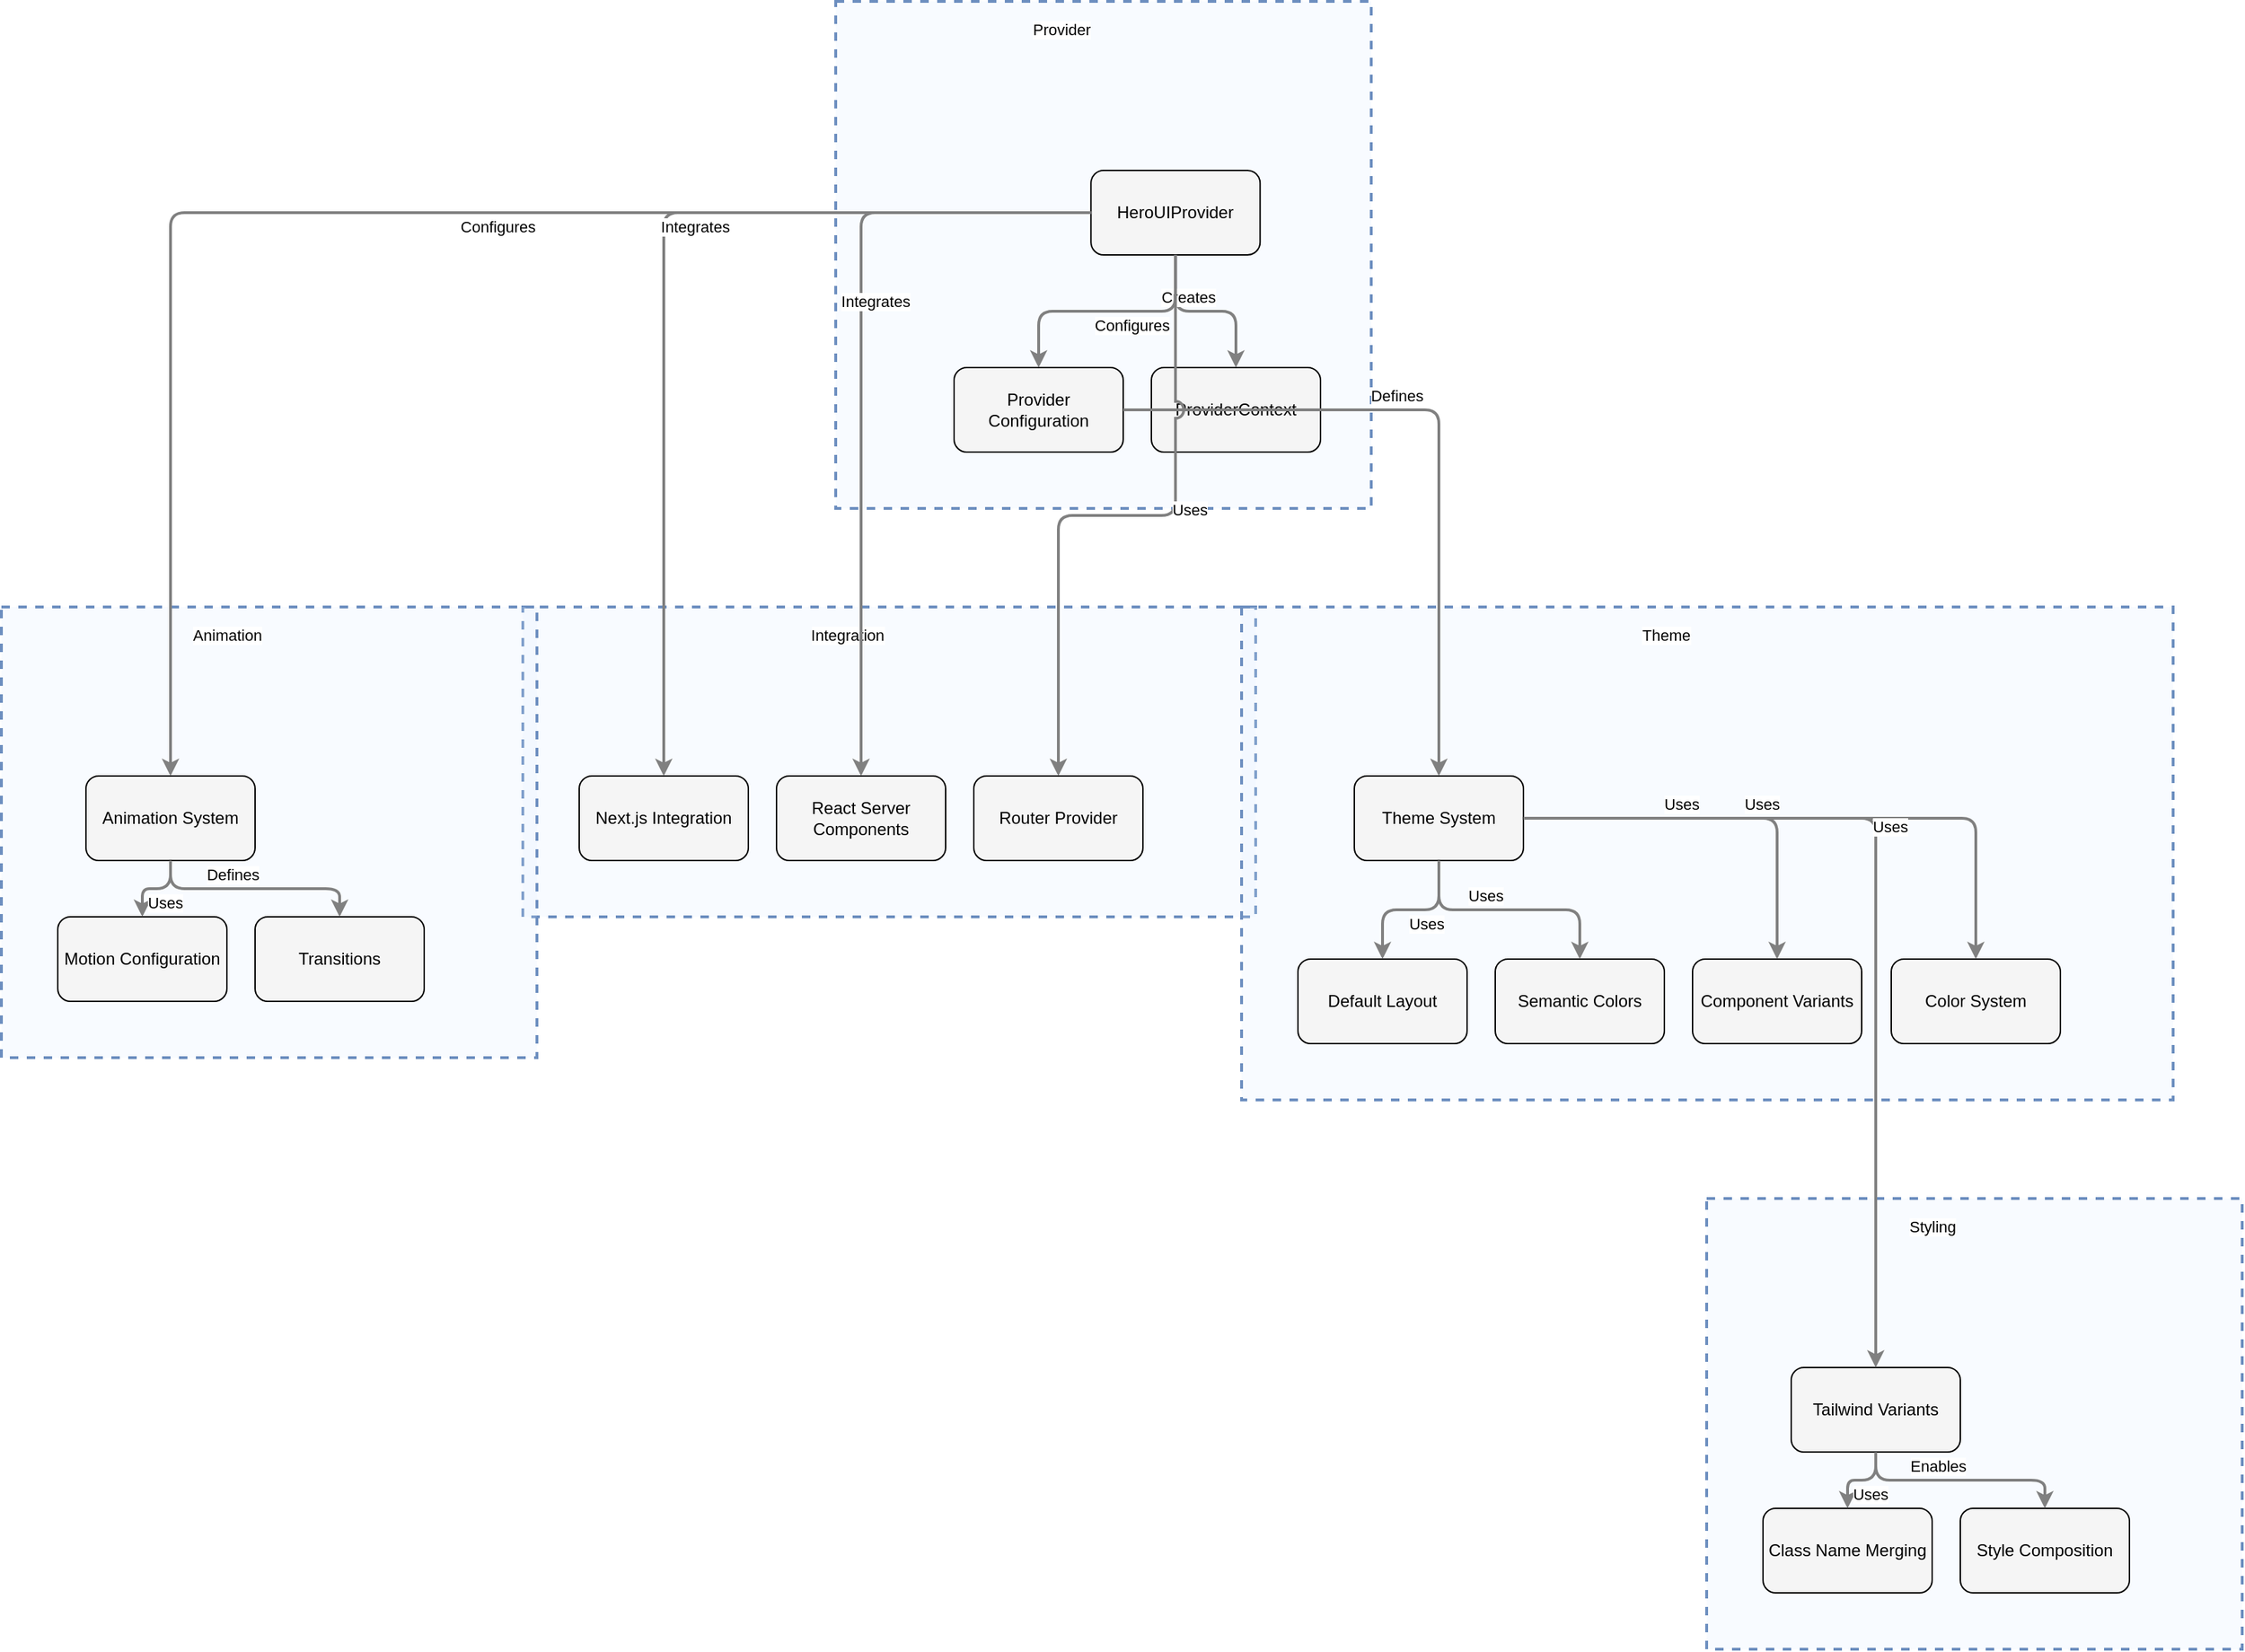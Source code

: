 <?xml version="1.0" encoding="UTF-8"?>
      <mxfile version="14.6.5" type="device">
        <diagram id="codeviz-diagram" name="System Diagram">
          <mxGraphModel dx="1000" dy="1000" grid="1" gridSize="10" guides="1" tooltips="1" connect="1" arrows="1" fold="1" page="1" pageScale="1" pageWidth="1169" pageHeight="827" math="0" shadow="0">
            <root>
              <mxCell id="0"/>
              <mxCell id="1" parent="0"/>
              <mxCell id="Integration" value="" style="html=1;whiteSpace=wrap;container=1;fillColor=#dae8fc;strokeColor=#6c8ebf;dashed=1;fillOpacity=20;strokeWidth=2;containerType=none;recursiveResize=0;movable=1;resizable=1;autosize=0;dropTarget=0" vertex="1" parent="1">
                <mxGeometry x="392" y="452" width="520" height="220" as="geometry"/>
              </mxCell>
              <mxCell id="Integration_label" value="Integration" style="edgeLabel;html=1;align=center;verticalAlign=middle;resizable=0;labelBackgroundColor=white;spacing=5" vertex="1" parent="1">
                <mxGeometry x="400" y="460" width="444" height="24" as="geometry"/>
              </mxCell>
<mxCell id="Animation" value="" style="html=1;whiteSpace=wrap;container=1;fillColor=#dae8fc;strokeColor=#6c8ebf;dashed=1;fillOpacity=20;strokeWidth=2;containerType=none;recursiveResize=0;movable=1;resizable=1;autosize=0;dropTarget=0" vertex="1" parent="1">
                <mxGeometry x="22" y="452" width="380" height="320" as="geometry"/>
              </mxCell>
              <mxCell id="Animation_label" value="Animation" style="edgeLabel;html=1;align=center;verticalAlign=middle;resizable=0;labelBackgroundColor=white;spacing=5" vertex="1" parent="1">
                <mxGeometry x="30" y="460" width="304" height="24" as="geometry"/>
              </mxCell>
<mxCell id="Styling" value="" style="html=1;whiteSpace=wrap;container=1;fillColor=#dae8fc;strokeColor=#6c8ebf;dashed=1;fillOpacity=20;strokeWidth=2;containerType=none;recursiveResize=0;movable=1;resizable=1;autosize=0;dropTarget=0" vertex="1" parent="1">
                <mxGeometry x="1232" y="872" width="380" height="320" as="geometry"/>
              </mxCell>
              <mxCell id="Styling_label" value="Styling" style="edgeLabel;html=1;align=center;verticalAlign=middle;resizable=0;labelBackgroundColor=white;spacing=5" vertex="1" parent="1">
                <mxGeometry x="1240" y="880" width="304" height="24" as="geometry"/>
              </mxCell>
<mxCell id="Theme" value="" style="html=1;whiteSpace=wrap;container=1;fillColor=#dae8fc;strokeColor=#6c8ebf;dashed=1;fillOpacity=20;strokeWidth=2;containerType=none;recursiveResize=0;movable=1;resizable=1;autosize=0;dropTarget=0" vertex="1" parent="1">
                <mxGeometry x="902" y="452" width="661" height="350" as="geometry"/>
              </mxCell>
              <mxCell id="Theme_label" value="Theme" style="edgeLabel;html=1;align=center;verticalAlign=middle;resizable=0;labelBackgroundColor=white;spacing=5" vertex="1" parent="1">
                <mxGeometry x="910" y="460" width="585" height="24" as="geometry"/>
              </mxCell>
<mxCell id="Provider" value="" style="html=1;whiteSpace=wrap;container=1;fillColor=#dae8fc;strokeColor=#6c8ebf;dashed=1;fillOpacity=20;strokeWidth=2;containerType=none;recursiveResize=0;movable=1;resizable=1;autosize=0;dropTarget=0" vertex="1" parent="1">
                <mxGeometry x="614" y="22" width="380" height="360" as="geometry"/>
              </mxCell>
              <mxCell id="Provider_label" value="Provider" style="edgeLabel;html=1;align=center;verticalAlign=middle;resizable=0;labelBackgroundColor=white;spacing=5" vertex="1" parent="1">
                <mxGeometry x="622" y="30" width="304" height="24" as="geometry"/>
              </mxCell>
              <mxCell id="HeroUIProvider" value="HeroUIProvider" style="rounded=1;whiteSpace=wrap;html=1;fillColor=#f5f5f5" vertex="1" parent="Provider">
                    <mxGeometry x="181.143" y="120" width="120" height="60" as="geometry"/>
                  </mxCell>
<mxCell id="ProviderContext" value="ProviderContext" style="rounded=1;whiteSpace=wrap;html=1;fillColor=#f5f5f5" vertex="1" parent="Provider">
                    <mxGeometry x="224" y="260" width="120" height="60" as="geometry"/>
                  </mxCell>
<mxCell id="ProviderConfig" value="Provider Configuration" style="rounded=1;whiteSpace=wrap;html=1;fillColor=#f5f5f5" vertex="1" parent="Provider">
                    <mxGeometry x="84.0" y="260" width="120" height="60" as="geometry"/>
                  </mxCell>
<mxCell id="ThemeSystem" value="Theme System" style="rounded=1;whiteSpace=wrap;html=1;fillColor=#f5f5f5" vertex="1" parent="Theme">
                    <mxGeometry x="80" y="120" width="120" height="60" as="geometry"/>
                  </mxCell>
<mxCell id="SemanticColors" value="Semantic Colors" style="rounded=1;whiteSpace=wrap;html=1;fillColor=#f5f5f5" vertex="1" parent="Theme">
                    <mxGeometry x="180" y="250" width="120" height="60" as="geometry"/>
                  </mxCell>
<mxCell id="DefaultLayout" value="Default Layout" style="rounded=1;whiteSpace=wrap;html=1;fillColor=#f5f5f5" vertex="1" parent="Theme">
                    <mxGeometry x="40" y="250" width="120" height="60" as="geometry"/>
                  </mxCell>
<mxCell id="Variants" value="Component Variants" style="rounded=1;whiteSpace=wrap;html=1;fillColor=#f5f5f5" vertex="1" parent="Theme">
                    <mxGeometry x="320" y="250" width="120" height="60" as="geometry"/>
                  </mxCell>
<mxCell id="ColorSystem" value="Color System" style="rounded=1;whiteSpace=wrap;html=1;fillColor=#f5f5f5" vertex="1" parent="Theme">
                    <mxGeometry x="461" y="250" width="120" height="60" as="geometry"/>
                  </mxCell>
<mxCell id="TailwindVariants" value="Tailwind Variants" style="rounded=1;whiteSpace=wrap;html=1;fillColor=#f5f5f5" vertex="1" parent="Styling">
                    <mxGeometry x="60" y="120" width="120" height="60" as="geometry"/>
                  </mxCell>
<mxCell id="ClassNameMerge" value="Class Name Merging" style="rounded=1;whiteSpace=wrap;html=1;fillColor=#f5f5f5" vertex="1" parent="Styling">
                    <mxGeometry x="40" y="220" width="120" height="60" as="geometry"/>
                  </mxCell>
<mxCell id="StyleComposition" value="Style Composition" style="rounded=1;whiteSpace=wrap;html=1;fillColor=#f5f5f5" vertex="1" parent="Styling">
                    <mxGeometry x="180" y="220" width="120" height="60" as="geometry"/>
                  </mxCell>
<mxCell id="AnimationSystem" value="Animation System" style="rounded=1;whiteSpace=wrap;html=1;fillColor=#f5f5f5" vertex="1" parent="Animation">
                    <mxGeometry x="60" y="120" width="120" height="60" as="geometry"/>
                  </mxCell>
<mxCell id="MotionConfig" value="Motion Configuration" style="rounded=1;whiteSpace=wrap;html=1;fillColor=#f5f5f5" vertex="1" parent="Animation">
                    <mxGeometry x="40" y="220" width="120" height="60" as="geometry"/>
                  </mxCell>
<mxCell id="Transitions" value="Transitions" style="rounded=1;whiteSpace=wrap;html=1;fillColor=#f5f5f5" vertex="1" parent="Animation">
                    <mxGeometry x="180" y="220" width="120" height="60" as="geometry"/>
                  </mxCell>
<mxCell id="RSCIntegration" value="React Server Components" style="rounded=1;whiteSpace=wrap;html=1;fillColor=#f5f5f5" vertex="1" parent="Integration">
                    <mxGeometry x="180" y="120" width="120" height="60" as="geometry"/>
                  </mxCell>
<mxCell id="NextIntegration" value="Next.js Integration" style="rounded=1;whiteSpace=wrap;html=1;fillColor=#f5f5f5" vertex="1" parent="Integration">
                    <mxGeometry x="40" y="120" width="120" height="60" as="geometry"/>
                  </mxCell>
<mxCell id="RouterProvider" value="Router Provider" style="rounded=1;whiteSpace=wrap;html=1;fillColor=#f5f5f5" vertex="1" parent="Integration">
                    <mxGeometry x="320" y="120" width="120" height="60" as="geometry"/>
                  </mxCell>
              <mxCell id="edge-L_HeroUIProvider_ProviderContext_0" style="edgeStyle=orthogonalEdgeStyle;rounded=1;orthogonalLoop=1;jettySize=auto;html=1;strokeColor=#808080;strokeWidth=2;jumpStyle=arc;jumpSize=10;spacing=15;labelBackgroundColor=white;labelBorderColor=none" edge="1" parent="1" source="HeroUIProvider" target="ProviderContext">
                  <mxGeometry relative="1" as="geometry"/>
                </mxCell>
                <mxCell id="edge-L_HeroUIProvider_ProviderContext_0_label" value="Creates" style="edgeLabel;html=1;align=center;verticalAlign=middle;resizable=0;points=[];" vertex="1" connectable="0" parent="edge-L_HeroUIProvider_ProviderContext_0">
                  <mxGeometry x="-0.2" y="10" relative="1" as="geometry">
                    <mxPoint as="offset"/>
                  </mxGeometry>
                </mxCell>
<mxCell id="edge-L_HeroUIProvider_ProviderConfig_1" style="edgeStyle=orthogonalEdgeStyle;rounded=1;orthogonalLoop=1;jettySize=auto;html=1;strokeColor=#808080;strokeWidth=2;jumpStyle=arc;jumpSize=10;spacing=15;labelBackgroundColor=white;labelBorderColor=none" edge="1" parent="1" source="HeroUIProvider" target="ProviderConfig">
                  <mxGeometry relative="1" as="geometry"/>
                </mxCell>
                <mxCell id="edge-L_HeroUIProvider_ProviderConfig_1_label" value="Configures" style="edgeLabel;html=1;align=center;verticalAlign=middle;resizable=0;points=[];" vertex="1" connectable="0" parent="edge-L_HeroUIProvider_ProviderConfig_1">
                  <mxGeometry x="-0.2" y="10" relative="1" as="geometry">
                    <mxPoint as="offset"/>
                  </mxGeometry>
                </mxCell>
<mxCell id="edge-L_ProviderConfig_ThemeSystem_2" style="edgeStyle=orthogonalEdgeStyle;rounded=1;orthogonalLoop=1;jettySize=auto;html=1;strokeColor=#808080;strokeWidth=2;jumpStyle=arc;jumpSize=10;spacing=15;labelBackgroundColor=white;labelBorderColor=none" edge="1" parent="1" source="ProviderConfig" target="ThemeSystem">
                  <mxGeometry relative="1" as="geometry"/>
                </mxCell>
                <mxCell id="edge-L_ProviderConfig_ThemeSystem_2_label" value="Defines" style="edgeLabel;html=1;align=center;verticalAlign=middle;resizable=0;points=[];" vertex="1" connectable="0" parent="edge-L_ProviderConfig_ThemeSystem_2">
                  <mxGeometry x="-0.2" y="10" relative="1" as="geometry">
                    <mxPoint as="offset"/>
                  </mxGeometry>
                </mxCell>
<mxCell id="edge-L_ThemeSystem_SemanticColors_3" style="edgeStyle=orthogonalEdgeStyle;rounded=1;orthogonalLoop=1;jettySize=auto;html=1;strokeColor=#808080;strokeWidth=2;jumpStyle=arc;jumpSize=10;spacing=15;labelBackgroundColor=white;labelBorderColor=none" edge="1" parent="1" source="ThemeSystem" target="SemanticColors">
                  <mxGeometry relative="1" as="geometry"/>
                </mxCell>
                <mxCell id="edge-L_ThemeSystem_SemanticColors_3_label" value="Uses" style="edgeLabel;html=1;align=center;verticalAlign=middle;resizable=0;points=[];" vertex="1" connectable="0" parent="edge-L_ThemeSystem_SemanticColors_3">
                  <mxGeometry x="-0.2" y="10" relative="1" as="geometry">
                    <mxPoint as="offset"/>
                  </mxGeometry>
                </mxCell>
<mxCell id="edge-L_ThemeSystem_DefaultLayout_4" style="edgeStyle=orthogonalEdgeStyle;rounded=1;orthogonalLoop=1;jettySize=auto;html=1;strokeColor=#808080;strokeWidth=2;jumpStyle=arc;jumpSize=10;spacing=15;labelBackgroundColor=white;labelBorderColor=none" edge="1" parent="1" source="ThemeSystem" target="DefaultLayout">
                  <mxGeometry relative="1" as="geometry"/>
                </mxCell>
                <mxCell id="edge-L_ThemeSystem_DefaultLayout_4_label" value="Uses" style="edgeLabel;html=1;align=center;verticalAlign=middle;resizable=0;points=[];" vertex="1" connectable="0" parent="edge-L_ThemeSystem_DefaultLayout_4">
                  <mxGeometry x="-0.2" y="10" relative="1" as="geometry">
                    <mxPoint as="offset"/>
                  </mxGeometry>
                </mxCell>
<mxCell id="edge-L_ThemeSystem_Variants_5" style="edgeStyle=orthogonalEdgeStyle;rounded=1;orthogonalLoop=1;jettySize=auto;html=1;strokeColor=#808080;strokeWidth=2;jumpStyle=arc;jumpSize=10;spacing=15;labelBackgroundColor=white;labelBorderColor=none" edge="1" parent="1" source="ThemeSystem" target="Variants">
                  <mxGeometry relative="1" as="geometry"/>
                </mxCell>
                <mxCell id="edge-L_ThemeSystem_Variants_5_label" value="Uses" style="edgeLabel;html=1;align=center;verticalAlign=middle;resizable=0;points=[];" vertex="1" connectable="0" parent="edge-L_ThemeSystem_Variants_5">
                  <mxGeometry x="-0.2" y="10" relative="1" as="geometry">
                    <mxPoint as="offset"/>
                  </mxGeometry>
                </mxCell>
<mxCell id="edge-L_ThemeSystem_ColorSystem_6" style="edgeStyle=orthogonalEdgeStyle;rounded=1;orthogonalLoop=1;jettySize=auto;html=1;strokeColor=#808080;strokeWidth=2;jumpStyle=arc;jumpSize=10;spacing=15;labelBackgroundColor=white;labelBorderColor=none" edge="1" parent="1" source="ThemeSystem" target="ColorSystem">
                  <mxGeometry relative="1" as="geometry"/>
                </mxCell>
                <mxCell id="edge-L_ThemeSystem_ColorSystem_6_label" value="Uses" style="edgeLabel;html=1;align=center;verticalAlign=middle;resizable=0;points=[];" vertex="1" connectable="0" parent="edge-L_ThemeSystem_ColorSystem_6">
                  <mxGeometry x="-0.2" y="10" relative="1" as="geometry">
                    <mxPoint as="offset"/>
                  </mxGeometry>
                </mxCell>
<mxCell id="edge-L_HeroUIProvider_AnimationSystem_7" style="edgeStyle=orthogonalEdgeStyle;rounded=1;orthogonalLoop=1;jettySize=auto;html=1;strokeColor=#808080;strokeWidth=2;jumpStyle=arc;jumpSize=10;spacing=15;labelBackgroundColor=white;labelBorderColor=none" edge="1" parent="1" source="HeroUIProvider" target="AnimationSystem">
                  <mxGeometry relative="1" as="geometry"/>
                </mxCell>
                <mxCell id="edge-L_HeroUIProvider_AnimationSystem_7_label" value="Configures" style="edgeLabel;html=1;align=center;verticalAlign=middle;resizable=0;points=[];" vertex="1" connectable="0" parent="edge-L_HeroUIProvider_AnimationSystem_7">
                  <mxGeometry x="-0.2" y="10" relative="1" as="geometry">
                    <mxPoint as="offset"/>
                  </mxGeometry>
                </mxCell>
<mxCell id="edge-L_AnimationSystem_MotionConfig_8" style="edgeStyle=orthogonalEdgeStyle;rounded=1;orthogonalLoop=1;jettySize=auto;html=1;strokeColor=#808080;strokeWidth=2;jumpStyle=arc;jumpSize=10;spacing=15;labelBackgroundColor=white;labelBorderColor=none" edge="1" parent="1" source="AnimationSystem" target="MotionConfig">
                  <mxGeometry relative="1" as="geometry"/>
                </mxCell>
                <mxCell id="edge-L_AnimationSystem_MotionConfig_8_label" value="Uses" style="edgeLabel;html=1;align=center;verticalAlign=middle;resizable=0;points=[];" vertex="1" connectable="0" parent="edge-L_AnimationSystem_MotionConfig_8">
                  <mxGeometry x="-0.2" y="10" relative="1" as="geometry">
                    <mxPoint as="offset"/>
                  </mxGeometry>
                </mxCell>
<mxCell id="edge-L_AnimationSystem_Transitions_9" style="edgeStyle=orthogonalEdgeStyle;rounded=1;orthogonalLoop=1;jettySize=auto;html=1;strokeColor=#808080;strokeWidth=2;jumpStyle=arc;jumpSize=10;spacing=15;labelBackgroundColor=white;labelBorderColor=none" edge="1" parent="1" source="AnimationSystem" target="Transitions">
                  <mxGeometry relative="1" as="geometry"/>
                </mxCell>
                <mxCell id="edge-L_AnimationSystem_Transitions_9_label" value="Defines" style="edgeLabel;html=1;align=center;verticalAlign=middle;resizable=0;points=[];" vertex="1" connectable="0" parent="edge-L_AnimationSystem_Transitions_9">
                  <mxGeometry x="-0.2" y="10" relative="1" as="geometry">
                    <mxPoint as="offset"/>
                  </mxGeometry>
                </mxCell>
<mxCell id="edge-L_HeroUIProvider_RSCIntegration_10" style="edgeStyle=orthogonalEdgeStyle;rounded=1;orthogonalLoop=1;jettySize=auto;html=1;strokeColor=#808080;strokeWidth=2;jumpStyle=arc;jumpSize=10;spacing=15;labelBackgroundColor=white;labelBorderColor=none" edge="1" parent="1" source="HeroUIProvider" target="RSCIntegration">
                  <mxGeometry relative="1" as="geometry"/>
                </mxCell>
                <mxCell id="edge-L_HeroUIProvider_RSCIntegration_10_label" value="Integrates" style="edgeLabel;html=1;align=center;verticalAlign=middle;resizable=0;points=[];" vertex="1" connectable="0" parent="edge-L_HeroUIProvider_RSCIntegration_10">
                  <mxGeometry x="-0.2" y="10" relative="1" as="geometry">
                    <mxPoint as="offset"/>
                  </mxGeometry>
                </mxCell>
<mxCell id="edge-L_HeroUIProvider_NextIntegration_11" style="edgeStyle=orthogonalEdgeStyle;rounded=1;orthogonalLoop=1;jettySize=auto;html=1;strokeColor=#808080;strokeWidth=2;jumpStyle=arc;jumpSize=10;spacing=15;labelBackgroundColor=white;labelBorderColor=none" edge="1" parent="1" source="HeroUIProvider" target="NextIntegration">
                  <mxGeometry relative="1" as="geometry"/>
                </mxCell>
                <mxCell id="edge-L_HeroUIProvider_NextIntegration_11_label" value="Integrates" style="edgeLabel;html=1;align=center;verticalAlign=middle;resizable=0;points=[];" vertex="1" connectable="0" parent="edge-L_HeroUIProvider_NextIntegration_11">
                  <mxGeometry x="-0.2" y="10" relative="1" as="geometry">
                    <mxPoint as="offset"/>
                  </mxGeometry>
                </mxCell>
<mxCell id="edge-L_HeroUIProvider_RouterProvider_12" style="edgeStyle=orthogonalEdgeStyle;rounded=1;orthogonalLoop=1;jettySize=auto;html=1;strokeColor=#808080;strokeWidth=2;jumpStyle=arc;jumpSize=10;spacing=15;labelBackgroundColor=white;labelBorderColor=none" edge="1" parent="1" source="HeroUIProvider" target="RouterProvider">
                  <mxGeometry relative="1" as="geometry"/>
                </mxCell>
                <mxCell id="edge-L_HeroUIProvider_RouterProvider_12_label" value="Uses" style="edgeLabel;html=1;align=center;verticalAlign=middle;resizable=0;points=[];" vertex="1" connectable="0" parent="edge-L_HeroUIProvider_RouterProvider_12">
                  <mxGeometry x="-0.2" y="10" relative="1" as="geometry">
                    <mxPoint as="offset"/>
                  </mxGeometry>
                </mxCell>
<mxCell id="edge-L_ThemeSystem_TailwindVariants_13" style="edgeStyle=orthogonalEdgeStyle;rounded=1;orthogonalLoop=1;jettySize=auto;html=1;strokeColor=#808080;strokeWidth=2;jumpStyle=arc;jumpSize=10;spacing=15;labelBackgroundColor=white;labelBorderColor=none" edge="1" parent="1" source="ThemeSystem" target="TailwindVariants">
                  <mxGeometry relative="1" as="geometry"/>
                </mxCell>
                <mxCell id="edge-L_ThemeSystem_TailwindVariants_13_label" value="Uses" style="edgeLabel;html=1;align=center;verticalAlign=middle;resizable=0;points=[];" vertex="1" connectable="0" parent="edge-L_ThemeSystem_TailwindVariants_13">
                  <mxGeometry x="-0.2" y="10" relative="1" as="geometry">
                    <mxPoint as="offset"/>
                  </mxGeometry>
                </mxCell>
<mxCell id="edge-L_TailwindVariants_ClassNameMerge_14" style="edgeStyle=orthogonalEdgeStyle;rounded=1;orthogonalLoop=1;jettySize=auto;html=1;strokeColor=#808080;strokeWidth=2;jumpStyle=arc;jumpSize=10;spacing=15;labelBackgroundColor=white;labelBorderColor=none" edge="1" parent="1" source="TailwindVariants" target="ClassNameMerge">
                  <mxGeometry relative="1" as="geometry"/>
                </mxCell>
                <mxCell id="edge-L_TailwindVariants_ClassNameMerge_14_label" value="Uses" style="edgeLabel;html=1;align=center;verticalAlign=middle;resizable=0;points=[];" vertex="1" connectable="0" parent="edge-L_TailwindVariants_ClassNameMerge_14">
                  <mxGeometry x="-0.2" y="10" relative="1" as="geometry">
                    <mxPoint as="offset"/>
                  </mxGeometry>
                </mxCell>
<mxCell id="edge-L_TailwindVariants_StyleComposition_15" style="edgeStyle=orthogonalEdgeStyle;rounded=1;orthogonalLoop=1;jettySize=auto;html=1;strokeColor=#808080;strokeWidth=2;jumpStyle=arc;jumpSize=10;spacing=15;labelBackgroundColor=white;labelBorderColor=none" edge="1" parent="1" source="TailwindVariants" target="StyleComposition">
                  <mxGeometry relative="1" as="geometry"/>
                </mxCell>
                <mxCell id="edge-L_TailwindVariants_StyleComposition_15_label" value="Enables" style="edgeLabel;html=1;align=center;verticalAlign=middle;resizable=0;points=[];" vertex="1" connectable="0" parent="edge-L_TailwindVariants_StyleComposition_15">
                  <mxGeometry x="-0.2" y="10" relative="1" as="geometry">
                    <mxPoint as="offset"/>
                  </mxGeometry>
                </mxCell>
            </root>
          </mxGraphModel>
        </diagram>
      </mxfile>